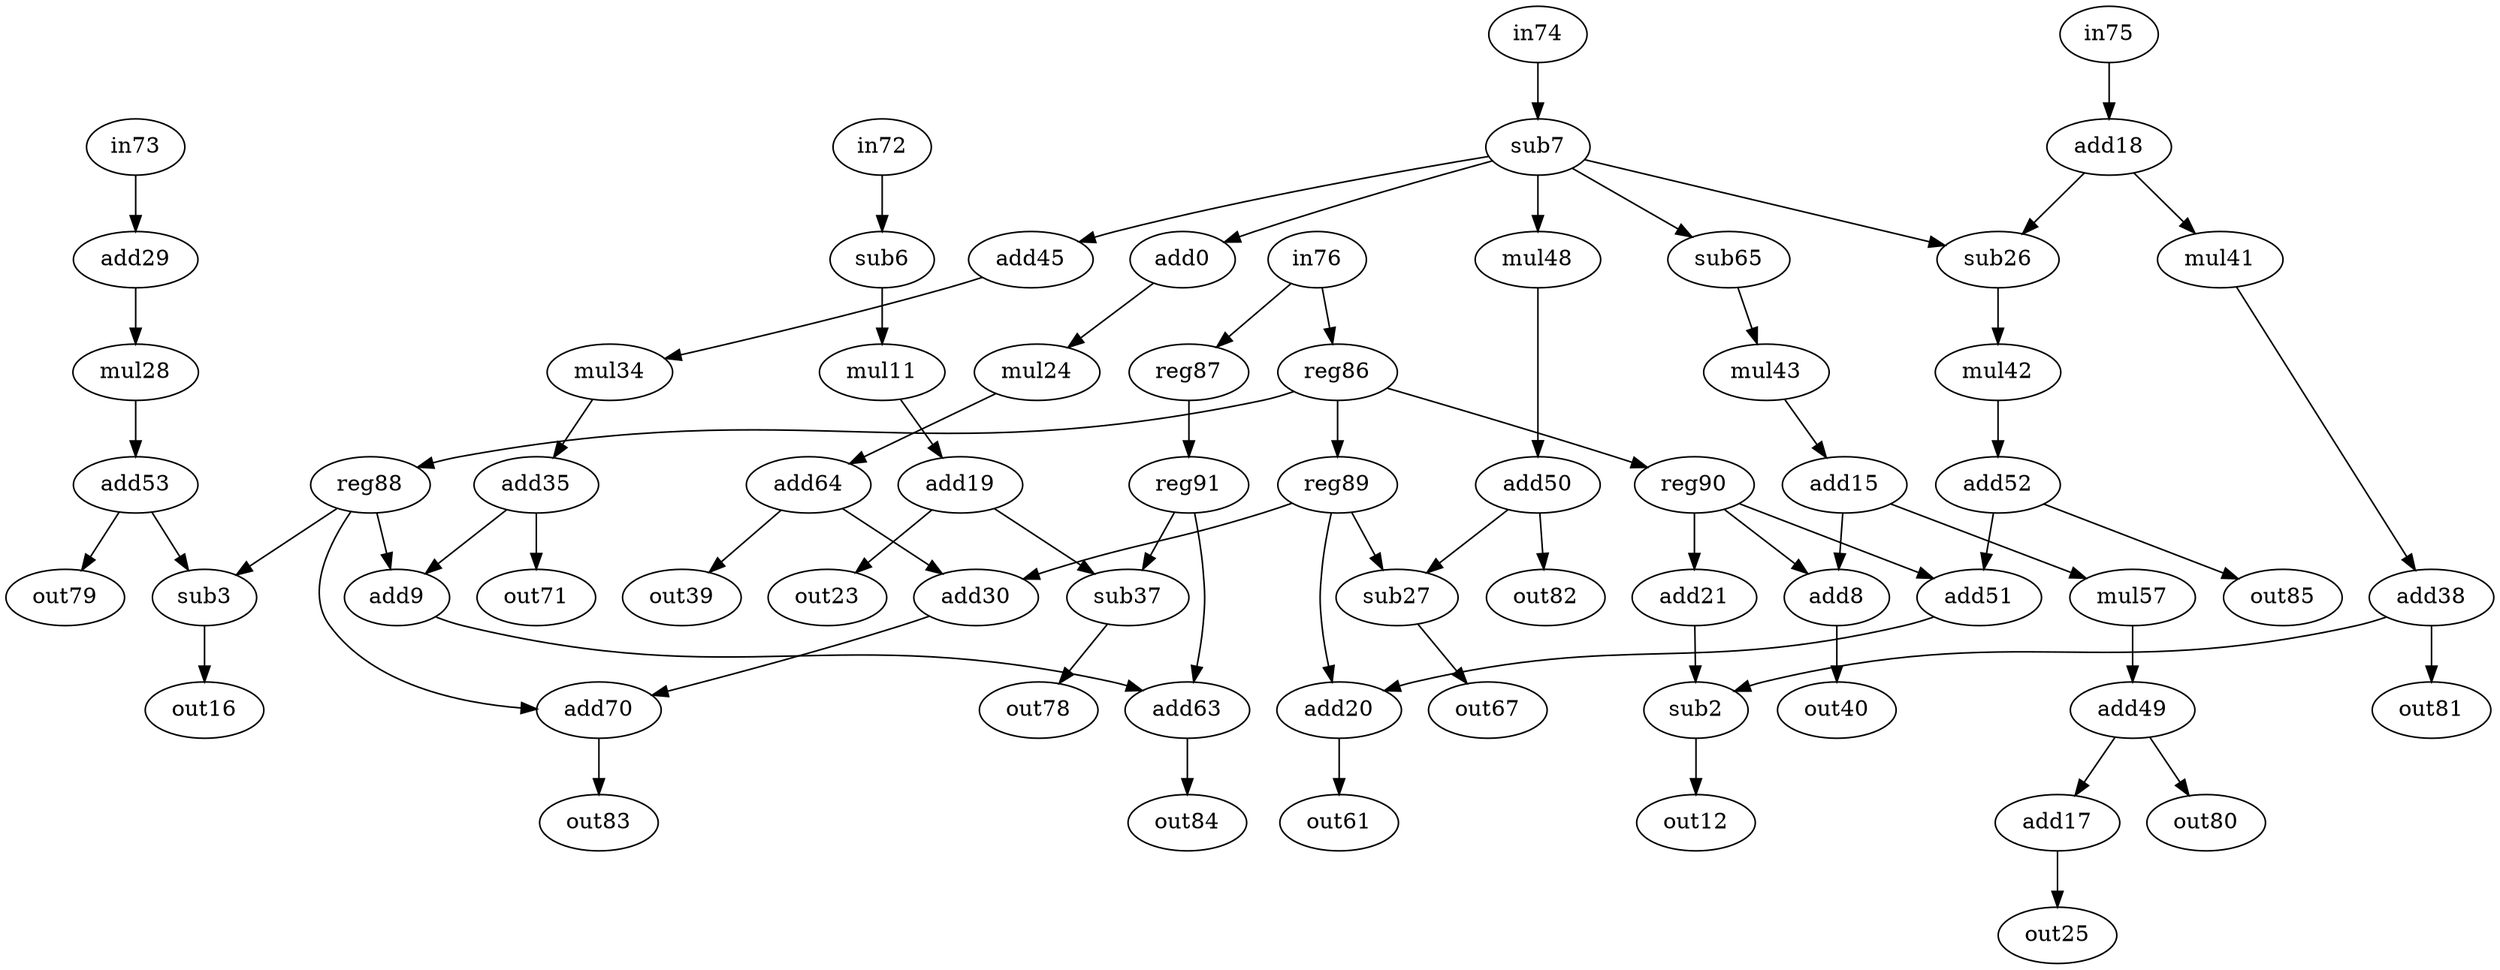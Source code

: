 digraph "collapse_pyr" {
0 [alap=2, asap=2, label=add0, op=addi, value=2];
2 [alap=4, asap=4, label=sub2, op=sub];
3 [alap=4, asap=4, label=sub3, op=sub];
6 [alap=1, asap=1, label=sub6, op=subi, value=2];
7 [alap=1, asap=1, label=sub7, op=subi, value=2];
8 [alap=5, asap=5, label=add8, op=add];
9 [alap=5, asap=5, label=add9, op=add];
11 [alap=2, asap=2, label=mul11, op=muli, value=2];
12 [alap=5, asap=5, label=out12, op=out];
15 [alap=4, asap=4, label=add15, op=addi, value=2];
16 [alap=5, asap=5, label=out16, op=out];
17 [alap=7, asap=7, label=add17, op=addi, value=2];
18 [alap=1, asap=1, label=add18, op=addi, value=2];
19 [alap=3, asap=3, label=add19, op=addi, value=2];
20 [alap=6, asap=6, label=add20, op=add];
21 [alap=3, asap=3, label=add21, op=addi, value=2];
23 [alap=4, asap=4, label=out23, op=out];
24 [alap=3, asap=3, label=mul24, op=muli, value=2];
25 [alap=8, asap=8, label=out25, op=out];
26 [alap=2, asap=2, label=sub26, op=sub];
27 [alap=4, asap=4, label=sub27, op=sub];
28 [alap=2, asap=2, label=mul28, op=muli, value=2];
29 [alap=1, asap=1, label=add29, op=addi, value=2];
30 [alap=5, asap=5, label=add30, op=add];
34 [alap=3, asap=3, label=mul34, op=muli, value=2];
35 [alap=4, asap=4, label=add35, op=addi, value=2];
37 [alap=4, asap=4, label=sub37, op=sub];
38 [alap=3, asap=3, label=add38, op=addi, value=2];
39 [alap=5, asap=5, label=out39, op=out];
40 [alap=6, asap=6, label=out40, op=out];
41 [alap=2, asap=2, label=mul41, op=muli, value=2];
42 [alap=3, asap=3, label=mul42, op=muli, value=2];
43 [alap=3, asap=3, label=mul43, op=muli, value=2];
45 [alap=2, asap=2, label=add45, op=addi, value=2];
48 [alap=2, asap=2, label=mul48, op=muli, value=2];
49 [alap=6, asap=6, label=add49, op=addi, value=2];
50 [alap=3, asap=3, label=add50, op=addi, value=2];
51 [alap=5, asap=5, label=add51, op=add];
52 [alap=4, asap=4, label=add52, op=addi, value=2];
53 [alap=3, asap=3, label=add53, op=addi, value=2];
57 [alap=5, asap=5, label=mul57, op=muli, value=2];
61 [alap=7, asap=7, label=out61, op=out];
63 [alap=6, asap=6, label=add63, op=add];
64 [alap=4, asap=4, label=add64, op=addi, value=2];
65 [alap=2, asap=2, label=sub65, op=subi, value=2];
67 [alap=5, asap=5, label=out67, op=out];
70 [alap=6, asap=6, label=add70, op=add];
71 [alap=5, asap=5, label=out71, op=out];
72 [alap=0, asap=0, label=in72, op=in];
73 [alap=0, asap=0, label=in73, op=in];
74 [alap=0, asap=0, label=in74, op=in];
75 [alap=0, asap=0, label=in75, op=in];
76 [alap=0, asap=0, label=in76, op=in];
78 [alap=5, asap=5, label=out78, op=out];
79 [alap=4, asap=4, label=out79, op=out];
80 [alap=7, asap=7, label=out80, op=out];
81 [alap=4, asap=4, label=out81, op=out];
82 [alap=4, asap=4, label=out82, op=out];
83 [alap=7, asap=7, label=out83, op=out];
84 [alap=7, asap=7, label=out84, op=out];
85 [alap=5, asap=5, label=out85, op=out];
86 [alap=1, asap=1, label=reg86, op=reg];
87 [alap=2, asap=1, label=reg87, op=reg];
88 [alap=3, asap=2, label=reg88, op=reg];
89 [alap=3, asap=2, label=reg89, op=reg];
90 [alap=2, asap=2, label=reg90, op=reg];
91 [alap=3, asap=2, label=reg91, op=reg];
0 -> 24  [port=0, w=0];
2 -> 12  [port=0, w=0];
3 -> 16  [port=0, w=0];
6 -> 11  [port=0, w=0];
7 -> 0  [port=0, w=0];
7 -> 26  [port=0, w=0];
7 -> 45  [port=0, w=0];
7 -> 48  [port=0, w=0];
7 -> 65  [port=0, w=0];
8 -> 40  [port=0, w=0];
9 -> 63  [port=0, w=0];
11 -> 19  [port=0, w=0];
15 -> 8  [port=0, w=0];
15 -> 57  [port=0, w=0];
17 -> 25  [port=0, w=0];
18 -> 26  [port=1, w=0];
18 -> 41  [port=0, w=0];
19 -> 23  [port=0, w=0];
19 -> 37  [port=0, w=0];
20 -> 61  [port=0, w=0];
21 -> 2  [port=0, w=0];
24 -> 64  [port=0, w=0];
26 -> 42  [port=0, w=0];
27 -> 67  [port=0, w=0];
28 -> 53  [port=0, w=0];
29 -> 28  [port=0, w=0];
30 -> 70  [port=0, w=0];
34 -> 35  [port=0, w=0];
35 -> 9  [port=0, w=0];
35 -> 71  [port=0, w=0];
37 -> 78  [port=0, w=0];
38 -> 2  [port=1, w=0];
38 -> 81  [port=0, w=0];
41 -> 38  [port=0, w=0];
42 -> 52  [port=0, w=0];
43 -> 15  [port=0, w=0];
45 -> 34  [port=0, w=0];
48 -> 50  [port=0, w=0];
49 -> 80  [port=0, w=0];
49 -> 17  [port=0, w=0];
50 -> 27  [port=0, w=0];
50 -> 82  [port=0, w=0];
51 -> 20  [port=0, w=0];
52 -> 51  [port=0, w=0];
52 -> 85  [port=0, w=0];
53 -> 3  [port=0, w=0];
53 -> 79  [port=0, w=0];
57 -> 49  [port=0, w=0];
63 -> 84  [port=0, w=0];
64 -> 30  [port=0, w=0];
64 -> 39  [port=0, w=0];
65 -> 43  [port=0, w=0];
70 -> 83  [port=0, w=0];
72 -> 6  [port=0, w=0];
73 -> 29  [port=0, w=0];
74 -> 7  [port=0, w=0];
75 -> 18  [port=0, w=0];
76 -> 86  [port=0, w=0];
76 -> 87  [port=0, w=0];
86 -> 88  [port=0, w=0];
86 -> 89  [port=0, w=0];
86 -> 90  [port=0, w=0];
87 -> 91  [port=0, w=0];
88 -> 3  [port=1, w=0];
88 -> 9  [port=1, w=0];
88 -> 70  [port=1, w=0];
89 -> 20  [port=1, w=0];
89 -> 27  [port=1, w=0];
89 -> 30  [port=1, w=0];
90 -> 8  [port=1, w=0];
90 -> 21  [port=0, w=0];
90 -> 51  [port=1, w=0];
91 -> 37  [port=1, w=0];
91 -> 63  [port=1, w=0];
}
